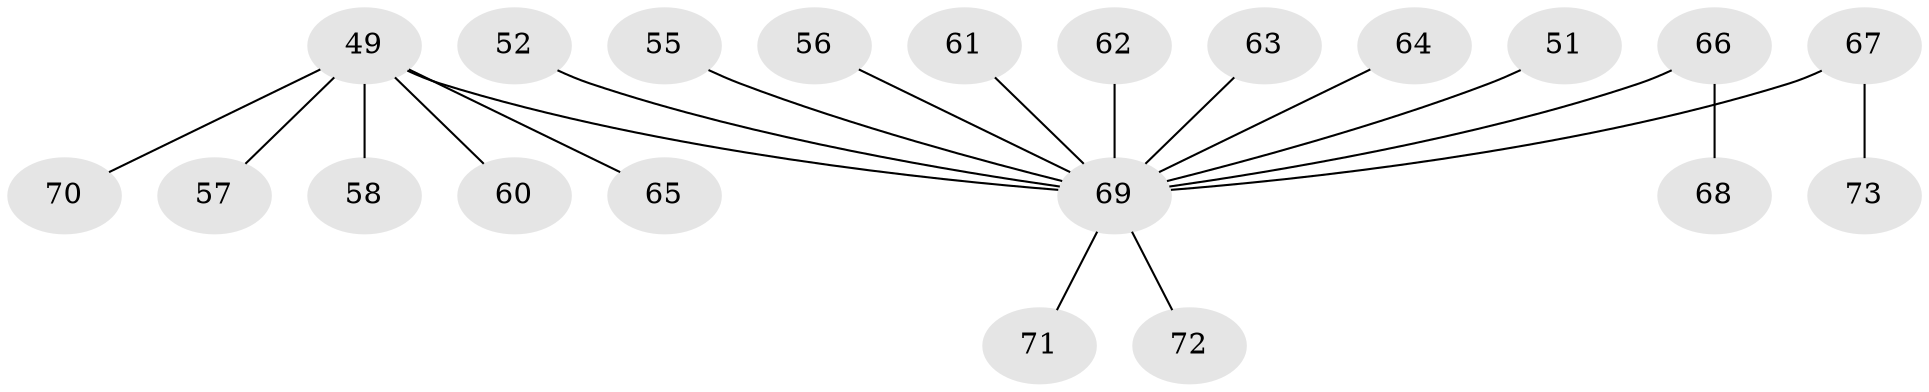 // original degree distribution, {8: 0.0136986301369863, 4: 0.0821917808219178, 6: 0.0136986301369863, 5: 0.0136986301369863, 7: 0.0136986301369863, 2: 0.2876712328767123, 1: 0.5068493150684932, 3: 0.0684931506849315}
// Generated by graph-tools (version 1.1) at 2025/55/03/04/25 21:55:58]
// undirected, 21 vertices, 20 edges
graph export_dot {
graph [start="1"]
  node [color=gray90,style=filled];
  49 [super="+48"];
  51;
  52;
  55;
  56;
  57;
  58;
  60;
  61;
  62;
  63;
  64;
  65;
  66 [super="+34"];
  67;
  68;
  69 [super="+5+11+20+41+18+21+36+27+44+24+38+53+40+43+54+45+50+59+47"];
  70;
  71 [super="+8+31"];
  72;
  73;
  49 -- 65;
  49 -- 69;
  49 -- 70;
  49 -- 57;
  49 -- 58;
  49 -- 60;
  51 -- 69;
  52 -- 69;
  55 -- 69;
  56 -- 69;
  61 -- 69;
  62 -- 69;
  63 -- 69;
  64 -- 69;
  66 -- 68;
  66 -- 69;
  67 -- 73;
  67 -- 69;
  69 -- 71;
  69 -- 72;
}
